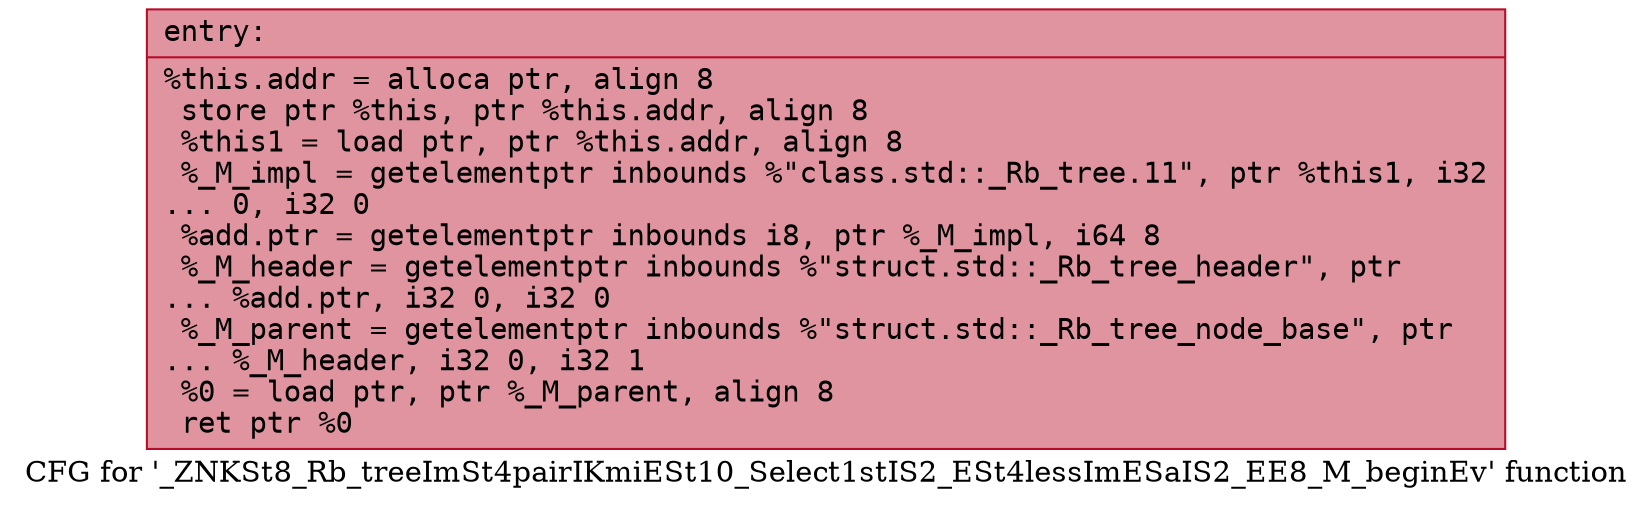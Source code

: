 digraph "CFG for '_ZNKSt8_Rb_treeImSt4pairIKmiESt10_Select1stIS2_ESt4lessImESaIS2_EE8_M_beginEv' function" {
	label="CFG for '_ZNKSt8_Rb_treeImSt4pairIKmiESt10_Select1stIS2_ESt4lessImESaIS2_EE8_M_beginEv' function";

	Node0x55dfe4c620e0 [shape=record,color="#b70d28ff", style=filled, fillcolor="#b70d2870" fontname="Courier",label="{entry:\l|  %this.addr = alloca ptr, align 8\l  store ptr %this, ptr %this.addr, align 8\l  %this1 = load ptr, ptr %this.addr, align 8\l  %_M_impl = getelementptr inbounds %\"class.std::_Rb_tree.11\", ptr %this1, i32\l... 0, i32 0\l  %add.ptr = getelementptr inbounds i8, ptr %_M_impl, i64 8\l  %_M_header = getelementptr inbounds %\"struct.std::_Rb_tree_header\", ptr\l... %add.ptr, i32 0, i32 0\l  %_M_parent = getelementptr inbounds %\"struct.std::_Rb_tree_node_base\", ptr\l... %_M_header, i32 0, i32 1\l  %0 = load ptr, ptr %_M_parent, align 8\l  ret ptr %0\l}"];
}
